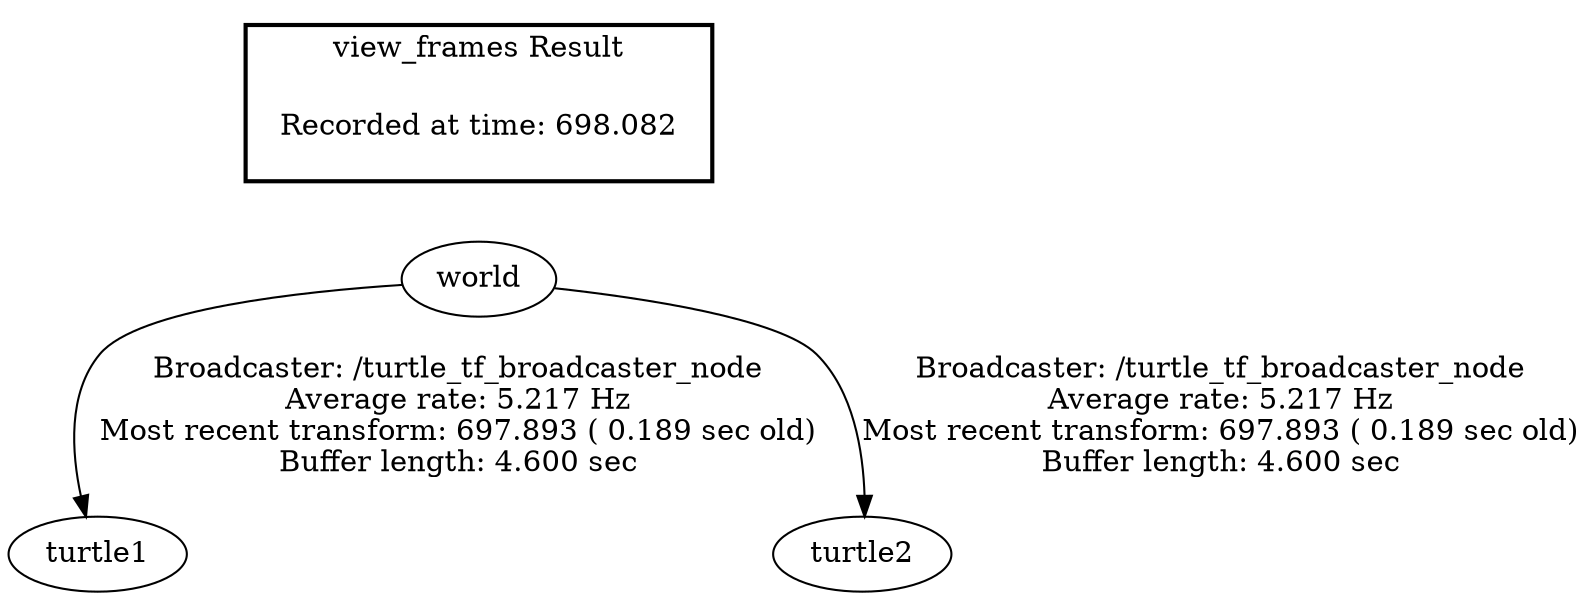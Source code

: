 digraph G {
"world" -> "turtle1"[label="Broadcaster: /turtle_tf_broadcaster_node\nAverage rate: 5.217 Hz\nMost recent transform: 697.893 ( 0.189 sec old)\nBuffer length: 4.600 sec\n"];
"world" -> "turtle2"[label="Broadcaster: /turtle_tf_broadcaster_node\nAverage rate: 5.217 Hz\nMost recent transform: 697.893 ( 0.189 sec old)\nBuffer length: 4.600 sec\n"];
edge [style=invis];
 subgraph cluster_legend { style=bold; color=black; label ="view_frames Result";
"Recorded at time: 698.082"[ shape=plaintext ] ;
 }->"world";
}